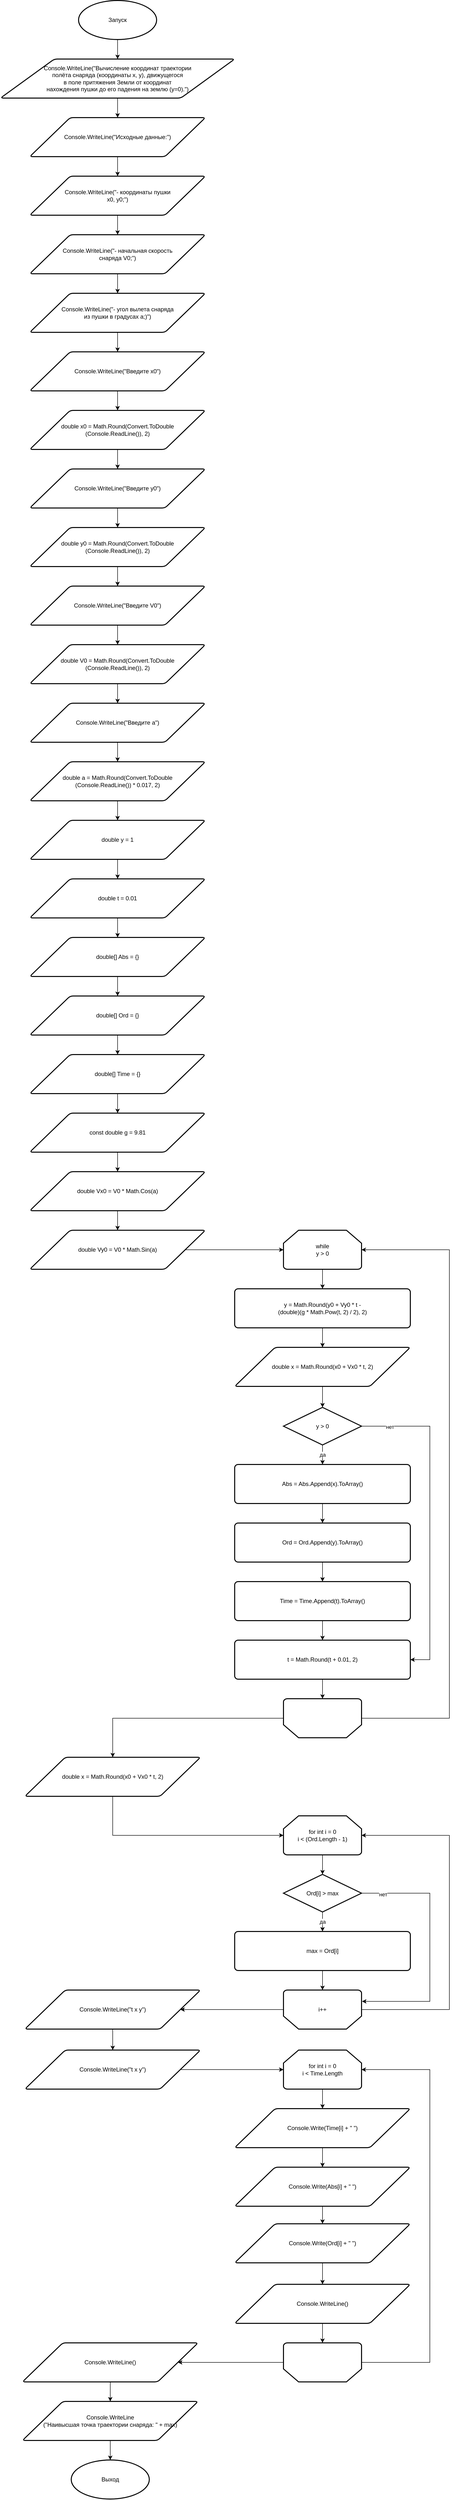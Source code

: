 <mxfile version="21.0.8" type="device"><diagram name="Страница 1" id="WX6AozkOTZXbzDqOdVtk"><mxGraphModel dx="1377" dy="796" grid="1" gridSize="10" guides="1" tooltips="1" connect="1" arrows="1" fold="1" page="1" pageScale="1" pageWidth="827" pageHeight="1169" math="0" shadow="0"><root><mxCell id="0"/><mxCell id="1" parent="0"/><mxCell id="hoG1sYZ0rTp6HoAVNdQ3-36" style="edgeStyle=orthogonalEdgeStyle;rounded=0;orthogonalLoop=1;jettySize=auto;html=1;exitX=0.5;exitY=1;exitDx=0;exitDy=0;" parent="1" source="hoG1sYZ0rTp6HoAVNdQ3-2" target="hoG1sYZ0rTp6HoAVNdQ3-4" edge="1"><mxGeometry relative="1" as="geometry"/></mxCell><mxCell id="hoG1sYZ0rTp6HoAVNdQ3-2" value="&lt;div&gt;Console.WriteLine(&quot;Вычисление координат&amp;nbsp;&lt;span style=&quot;background-color: initial;&quot;&gt;траектории&lt;/span&gt;&lt;/div&gt;&lt;div&gt;&lt;span style=&quot;background-color: initial;&quot;&gt;полёта&amp;nbsp;&lt;/span&gt;&lt;span style=&quot;background-color: initial;&quot;&gt;снаряда (координаты x, y),&amp;nbsp;&lt;/span&gt;&lt;span style=&quot;background-color: initial;&quot;&gt;движущегося&lt;/span&gt;&lt;/div&gt;&lt;div&gt;&lt;span style=&quot;background-color: initial;&quot;&gt;в поле притяжения Земли&amp;nbsp;&lt;/span&gt;&lt;span style=&quot;background-color: initial;&quot;&gt;от координат&lt;/span&gt;&lt;/div&gt;&lt;div&gt;&lt;span style=&quot;background-color: initial;&quot;&gt;нахождения пушки до его падения на землю (y=0).&quot;)&lt;/span&gt;&lt;/div&gt;" style="shape=parallelogram;html=1;strokeWidth=2;perimeter=parallelogramPerimeter;whiteSpace=wrap;rounded=1;arcSize=12;size=0.23;" parent="1" vertex="1"><mxGeometry x="40" y="160" width="480" height="80" as="geometry"/></mxCell><mxCell id="hoG1sYZ0rTp6HoAVNdQ3-35" style="edgeStyle=orthogonalEdgeStyle;rounded=0;orthogonalLoop=1;jettySize=auto;html=1;exitX=0.5;exitY=1;exitDx=0;exitDy=0;exitPerimeter=0;entryX=0.5;entryY=0;entryDx=0;entryDy=0;" parent="1" source="hoG1sYZ0rTp6HoAVNdQ3-3" target="hoG1sYZ0rTp6HoAVNdQ3-2" edge="1"><mxGeometry relative="1" as="geometry"/></mxCell><mxCell id="hoG1sYZ0rTp6HoAVNdQ3-3" value="Запуск" style="strokeWidth=2;html=1;shape=mxgraph.flowchart.start_1;whiteSpace=wrap;" parent="1" vertex="1"><mxGeometry x="200" y="40" width="160" height="80" as="geometry"/></mxCell><mxCell id="hoG1sYZ0rTp6HoAVNdQ3-37" style="edgeStyle=orthogonalEdgeStyle;rounded=0;orthogonalLoop=1;jettySize=auto;html=1;exitX=0.5;exitY=1;exitDx=0;exitDy=0;" parent="1" source="hoG1sYZ0rTp6HoAVNdQ3-4" target="hoG1sYZ0rTp6HoAVNdQ3-17" edge="1"><mxGeometry relative="1" as="geometry"/></mxCell><mxCell id="hoG1sYZ0rTp6HoAVNdQ3-4" value="Console.WriteLine(&quot;Исходные данные:&quot;)" style="shape=parallelogram;html=1;strokeWidth=2;perimeter=parallelogramPerimeter;whiteSpace=wrap;rounded=1;arcSize=12;size=0.23;" parent="1" vertex="1"><mxGeometry x="100" y="280" width="360" height="80" as="geometry"/></mxCell><mxCell id="hoG1sYZ0rTp6HoAVNdQ3-41" style="edgeStyle=orthogonalEdgeStyle;rounded=0;orthogonalLoop=1;jettySize=auto;html=1;exitX=0.5;exitY=1;exitDx=0;exitDy=0;" parent="1" source="hoG1sYZ0rTp6HoAVNdQ3-16" target="hoG1sYZ0rTp6HoAVNdQ3-18" edge="1"><mxGeometry relative="1" as="geometry"/></mxCell><mxCell id="hoG1sYZ0rTp6HoAVNdQ3-16" value="Console.WriteLine(&quot;Введите x0&quot;)" style="shape=parallelogram;html=1;strokeWidth=2;perimeter=parallelogramPerimeter;whiteSpace=wrap;rounded=1;arcSize=12;size=0.23;" parent="1" vertex="1"><mxGeometry x="100" y="760" width="360" height="80" as="geometry"/></mxCell><mxCell id="hoG1sYZ0rTp6HoAVNdQ3-38" style="edgeStyle=orthogonalEdgeStyle;rounded=0;orthogonalLoop=1;jettySize=auto;html=1;exitX=0.5;exitY=1;exitDx=0;exitDy=0;entryX=0.5;entryY=0;entryDx=0;entryDy=0;" parent="1" source="hoG1sYZ0rTp6HoAVNdQ3-17" target="hoG1sYZ0rTp6HoAVNdQ3-19" edge="1"><mxGeometry relative="1" as="geometry"/></mxCell><mxCell id="hoG1sYZ0rTp6HoAVNdQ3-17" value="Console.WriteLine(&quot;- координаты пушки&lt;br&gt;x0, y0;&quot;)" style="shape=parallelogram;html=1;strokeWidth=2;perimeter=parallelogramPerimeter;whiteSpace=wrap;rounded=1;arcSize=12;size=0.23;" parent="1" vertex="1"><mxGeometry x="100" y="400" width="360" height="80" as="geometry"/></mxCell><mxCell id="hoG1sYZ0rTp6HoAVNdQ3-42" style="edgeStyle=orthogonalEdgeStyle;rounded=0;orthogonalLoop=1;jettySize=auto;html=1;exitX=0.5;exitY=1;exitDx=0;exitDy=0;" parent="1" source="hoG1sYZ0rTp6HoAVNdQ3-18" target="hoG1sYZ0rTp6HoAVNdQ3-20" edge="1"><mxGeometry relative="1" as="geometry"/></mxCell><mxCell id="hoG1sYZ0rTp6HoAVNdQ3-18" value="double x0 = Math.Round(Convert.ToDouble&lt;br&gt;(Console.ReadLine()), 2)" style="shape=parallelogram;html=1;strokeWidth=2;perimeter=parallelogramPerimeter;whiteSpace=wrap;rounded=1;arcSize=12;size=0.23;" parent="1" vertex="1"><mxGeometry x="100" y="880" width="360" height="80" as="geometry"/></mxCell><mxCell id="hoG1sYZ0rTp6HoAVNdQ3-39" style="edgeStyle=orthogonalEdgeStyle;rounded=0;orthogonalLoop=1;jettySize=auto;html=1;exitX=0.5;exitY=1;exitDx=0;exitDy=0;entryX=0.5;entryY=0;entryDx=0;entryDy=0;" parent="1" source="hoG1sYZ0rTp6HoAVNdQ3-19" target="hoG1sYZ0rTp6HoAVNdQ3-25" edge="1"><mxGeometry relative="1" as="geometry"/></mxCell><mxCell id="hoG1sYZ0rTp6HoAVNdQ3-19" value="Console.WriteLine(&quot;- начальная скорость&lt;br&gt;снаряда V0;&quot;)" style="shape=parallelogram;html=1;strokeWidth=2;perimeter=parallelogramPerimeter;whiteSpace=wrap;rounded=1;arcSize=12;size=0.23;" parent="1" vertex="1"><mxGeometry x="100" y="520" width="360" height="80" as="geometry"/></mxCell><mxCell id="hoG1sYZ0rTp6HoAVNdQ3-43" style="edgeStyle=orthogonalEdgeStyle;rounded=0;orthogonalLoop=1;jettySize=auto;html=1;exitX=0.5;exitY=1;exitDx=0;exitDy=0;" parent="1" source="hoG1sYZ0rTp6HoAVNdQ3-20" target="hoG1sYZ0rTp6HoAVNdQ3-21" edge="1"><mxGeometry relative="1" as="geometry"/></mxCell><mxCell id="hoG1sYZ0rTp6HoAVNdQ3-20" value="Console.WriteLine(&quot;Введите y0&quot;)" style="shape=parallelogram;html=1;strokeWidth=2;perimeter=parallelogramPerimeter;whiteSpace=wrap;rounded=1;arcSize=12;size=0.23;" parent="1" vertex="1"><mxGeometry x="100" y="1000" width="360" height="80" as="geometry"/></mxCell><mxCell id="hoG1sYZ0rTp6HoAVNdQ3-44" style="edgeStyle=orthogonalEdgeStyle;rounded=0;orthogonalLoop=1;jettySize=auto;html=1;" parent="1" source="hoG1sYZ0rTp6HoAVNdQ3-21" target="hoG1sYZ0rTp6HoAVNdQ3-23" edge="1"><mxGeometry relative="1" as="geometry"/></mxCell><mxCell id="hoG1sYZ0rTp6HoAVNdQ3-21" value="double y0 = Math.Round(Convert.ToDouble&lt;br&gt;(Console.ReadLine()), 2)" style="shape=parallelogram;html=1;strokeWidth=2;perimeter=parallelogramPerimeter;whiteSpace=wrap;rounded=1;arcSize=12;size=0.23;" parent="1" vertex="1"><mxGeometry x="100" y="1120" width="360" height="80" as="geometry"/></mxCell><mxCell id="hoG1sYZ0rTp6HoAVNdQ3-46" style="edgeStyle=orthogonalEdgeStyle;rounded=0;orthogonalLoop=1;jettySize=auto;html=1;" parent="1" source="hoG1sYZ0rTp6HoAVNdQ3-22" target="hoG1sYZ0rTp6HoAVNdQ3-24" edge="1"><mxGeometry relative="1" as="geometry"/></mxCell><mxCell id="hoG1sYZ0rTp6HoAVNdQ3-22" value="double V0 = Math.Round(Convert.ToDouble&lt;br&gt;(Console.ReadLine()), 2)" style="shape=parallelogram;html=1;strokeWidth=2;perimeter=parallelogramPerimeter;whiteSpace=wrap;rounded=1;arcSize=12;size=0.23;" parent="1" vertex="1"><mxGeometry x="100" y="1360" width="360" height="80" as="geometry"/></mxCell><mxCell id="hoG1sYZ0rTp6HoAVNdQ3-45" style="edgeStyle=orthogonalEdgeStyle;rounded=0;orthogonalLoop=1;jettySize=auto;html=1;exitX=0.5;exitY=1;exitDx=0;exitDy=0;" parent="1" source="hoG1sYZ0rTp6HoAVNdQ3-23" target="hoG1sYZ0rTp6HoAVNdQ3-22" edge="1"><mxGeometry relative="1" as="geometry"/></mxCell><mxCell id="hoG1sYZ0rTp6HoAVNdQ3-23" value="Console.WriteLine(&quot;Введите V0&quot;)" style="shape=parallelogram;html=1;strokeWidth=2;perimeter=parallelogramPerimeter;whiteSpace=wrap;rounded=1;arcSize=12;size=0.23;" parent="1" vertex="1"><mxGeometry x="100" y="1240" width="360" height="80" as="geometry"/></mxCell><mxCell id="hoG1sYZ0rTp6HoAVNdQ3-47" style="edgeStyle=orthogonalEdgeStyle;rounded=0;orthogonalLoop=1;jettySize=auto;html=1;" parent="1" source="hoG1sYZ0rTp6HoAVNdQ3-24" target="hoG1sYZ0rTp6HoAVNdQ3-26" edge="1"><mxGeometry relative="1" as="geometry"/></mxCell><mxCell id="hoG1sYZ0rTp6HoAVNdQ3-24" value="Console.WriteLine(&quot;Введите a&quot;)" style="shape=parallelogram;html=1;strokeWidth=2;perimeter=parallelogramPerimeter;whiteSpace=wrap;rounded=1;arcSize=12;size=0.23;" parent="1" vertex="1"><mxGeometry x="100" y="1480" width="360" height="80" as="geometry"/></mxCell><mxCell id="hoG1sYZ0rTp6HoAVNdQ3-40" style="edgeStyle=orthogonalEdgeStyle;rounded=0;orthogonalLoop=1;jettySize=auto;html=1;exitX=0.5;exitY=1;exitDx=0;exitDy=0;entryX=0.5;entryY=0;entryDx=0;entryDy=0;" parent="1" source="hoG1sYZ0rTp6HoAVNdQ3-25" target="hoG1sYZ0rTp6HoAVNdQ3-16" edge="1"><mxGeometry relative="1" as="geometry"/></mxCell><mxCell id="hoG1sYZ0rTp6HoAVNdQ3-25" value="&lt;div&gt;Console.WriteLine(&quot;- угол вылета снаряда&lt;/div&gt;&lt;div&gt;из пушки в градусах a;)&quot;)&lt;/div&gt;" style="shape=parallelogram;html=1;strokeWidth=2;perimeter=parallelogramPerimeter;whiteSpace=wrap;rounded=1;arcSize=12;size=0.23;" parent="1" vertex="1"><mxGeometry x="100" y="640" width="360" height="80" as="geometry"/></mxCell><mxCell id="hoG1sYZ0rTp6HoAVNdQ3-48" style="edgeStyle=orthogonalEdgeStyle;rounded=0;orthogonalLoop=1;jettySize=auto;html=1;exitX=0.5;exitY=1;exitDx=0;exitDy=0;entryX=0.5;entryY=0;entryDx=0;entryDy=0;" parent="1" source="hoG1sYZ0rTp6HoAVNdQ3-26" target="hoG1sYZ0rTp6HoAVNdQ3-28" edge="1"><mxGeometry relative="1" as="geometry"/></mxCell><mxCell id="hoG1sYZ0rTp6HoAVNdQ3-26" value="double a = Math.Round(Convert.ToDouble&lt;br&gt;(Console.ReadLine()) * 0.017, 2)" style="shape=parallelogram;html=1;strokeWidth=2;perimeter=parallelogramPerimeter;whiteSpace=wrap;rounded=1;arcSize=12;size=0.23;" parent="1" vertex="1"><mxGeometry x="100" y="1600" width="360" height="80" as="geometry"/></mxCell><mxCell id="hoG1sYZ0rTp6HoAVNdQ3-52" style="edgeStyle=orthogonalEdgeStyle;rounded=0;orthogonalLoop=1;jettySize=auto;html=1;exitX=0.5;exitY=1;exitDx=0;exitDy=0;" parent="1" source="hoG1sYZ0rTp6HoAVNdQ3-27" target="hoG1sYZ0rTp6HoAVNdQ3-32" edge="1"><mxGeometry relative="1" as="geometry"/></mxCell><mxCell id="hoG1sYZ0rTp6HoAVNdQ3-27" value="double[] Ord = {}" style="shape=parallelogram;html=1;strokeWidth=2;perimeter=parallelogramPerimeter;whiteSpace=wrap;rounded=1;arcSize=12;size=0.23;" parent="1" vertex="1"><mxGeometry x="100" y="2080" width="360" height="80" as="geometry"/></mxCell><mxCell id="hoG1sYZ0rTp6HoAVNdQ3-49" style="edgeStyle=orthogonalEdgeStyle;rounded=0;orthogonalLoop=1;jettySize=auto;html=1;exitX=0.5;exitY=1;exitDx=0;exitDy=0;" parent="1" source="hoG1sYZ0rTp6HoAVNdQ3-28" target="hoG1sYZ0rTp6HoAVNdQ3-31" edge="1"><mxGeometry relative="1" as="geometry"/></mxCell><mxCell id="hoG1sYZ0rTp6HoAVNdQ3-28" value="double y = 1" style="shape=parallelogram;html=1;strokeWidth=2;perimeter=parallelogramPerimeter;whiteSpace=wrap;rounded=1;arcSize=12;size=0.23;" parent="1" vertex="1"><mxGeometry x="100" y="1720" width="360" height="80" as="geometry"/></mxCell><mxCell id="hoG1sYZ0rTp6HoAVNdQ3-54" style="edgeStyle=orthogonalEdgeStyle;rounded=0;orthogonalLoop=1;jettySize=auto;html=1;exitX=0.5;exitY=1;exitDx=0;exitDy=0;entryX=0.5;entryY=0;entryDx=0;entryDy=0;" parent="1" source="hoG1sYZ0rTp6HoAVNdQ3-29" target="hoG1sYZ0rTp6HoAVNdQ3-33" edge="1"><mxGeometry relative="1" as="geometry"/></mxCell><mxCell id="hoG1sYZ0rTp6HoAVNdQ3-29" value="const double g = 9.81" style="shape=parallelogram;html=1;strokeWidth=2;perimeter=parallelogramPerimeter;whiteSpace=wrap;rounded=1;arcSize=12;size=0.23;" parent="1" vertex="1"><mxGeometry x="100" y="2320" width="360" height="80" as="geometry"/></mxCell><mxCell id="hoG1sYZ0rTp6HoAVNdQ3-51" style="edgeStyle=orthogonalEdgeStyle;rounded=0;orthogonalLoop=1;jettySize=auto;html=1;exitX=0.5;exitY=1;exitDx=0;exitDy=0;entryX=0.5;entryY=0;entryDx=0;entryDy=0;" parent="1" source="hoG1sYZ0rTp6HoAVNdQ3-30" target="hoG1sYZ0rTp6HoAVNdQ3-27" edge="1"><mxGeometry relative="1" as="geometry"/></mxCell><mxCell id="hoG1sYZ0rTp6HoAVNdQ3-30" value="double[] Abs = {}" style="shape=parallelogram;html=1;strokeWidth=2;perimeter=parallelogramPerimeter;whiteSpace=wrap;rounded=1;arcSize=12;size=0.23;" parent="1" vertex="1"><mxGeometry x="100" y="1960" width="360" height="80" as="geometry"/></mxCell><mxCell id="hoG1sYZ0rTp6HoAVNdQ3-50" style="edgeStyle=orthogonalEdgeStyle;rounded=0;orthogonalLoop=1;jettySize=auto;html=1;exitX=0.5;exitY=1;exitDx=0;exitDy=0;" parent="1" source="hoG1sYZ0rTp6HoAVNdQ3-31" target="hoG1sYZ0rTp6HoAVNdQ3-30" edge="1"><mxGeometry relative="1" as="geometry"/></mxCell><mxCell id="hoG1sYZ0rTp6HoAVNdQ3-31" value="double t = 0.01" style="shape=parallelogram;html=1;strokeWidth=2;perimeter=parallelogramPerimeter;whiteSpace=wrap;rounded=1;arcSize=12;size=0.23;" parent="1" vertex="1"><mxGeometry x="100" y="1840" width="360" height="80" as="geometry"/></mxCell><mxCell id="hoG1sYZ0rTp6HoAVNdQ3-53" style="edgeStyle=orthogonalEdgeStyle;rounded=0;orthogonalLoop=1;jettySize=auto;html=1;exitX=0.5;exitY=1;exitDx=0;exitDy=0;entryX=0.5;entryY=0;entryDx=0;entryDy=0;" parent="1" source="hoG1sYZ0rTp6HoAVNdQ3-32" target="hoG1sYZ0rTp6HoAVNdQ3-29" edge="1"><mxGeometry relative="1" as="geometry"/></mxCell><mxCell id="hoG1sYZ0rTp6HoAVNdQ3-32" value="double[] Time = {}" style="shape=parallelogram;html=1;strokeWidth=2;perimeter=parallelogramPerimeter;whiteSpace=wrap;rounded=1;arcSize=12;size=0.23;" parent="1" vertex="1"><mxGeometry x="100" y="2200" width="360" height="80" as="geometry"/></mxCell><mxCell id="hoG1sYZ0rTp6HoAVNdQ3-55" style="edgeStyle=orthogonalEdgeStyle;rounded=0;orthogonalLoop=1;jettySize=auto;html=1;exitX=0.5;exitY=1;exitDx=0;exitDy=0;entryX=0.5;entryY=0;entryDx=0;entryDy=0;" parent="1" source="hoG1sYZ0rTp6HoAVNdQ3-33" target="hoG1sYZ0rTp6HoAVNdQ3-34" edge="1"><mxGeometry relative="1" as="geometry"/></mxCell><mxCell id="hoG1sYZ0rTp6HoAVNdQ3-33" value="double Vx0 = V0 * Math.Cos(a)" style="shape=parallelogram;html=1;strokeWidth=2;perimeter=parallelogramPerimeter;whiteSpace=wrap;rounded=1;arcSize=12;size=0.23;" parent="1" vertex="1"><mxGeometry x="100" y="2440" width="360" height="80" as="geometry"/></mxCell><mxCell id="-TtYKdfZuusrB1TsZ8Y6-18" style="edgeStyle=orthogonalEdgeStyle;rounded=0;orthogonalLoop=1;jettySize=auto;html=1;exitX=1;exitY=0.5;exitDx=0;exitDy=0;" parent="1" source="hoG1sYZ0rTp6HoAVNdQ3-34" target="hoG1sYZ0rTp6HoAVNdQ3-56" edge="1"><mxGeometry relative="1" as="geometry"/></mxCell><mxCell id="hoG1sYZ0rTp6HoAVNdQ3-34" value="double Vy0 = V0 * Math.Sin(a)" style="shape=parallelogram;html=1;strokeWidth=2;perimeter=parallelogramPerimeter;whiteSpace=wrap;rounded=1;arcSize=12;size=0.23;" parent="1" vertex="1"><mxGeometry x="100" y="2560" width="360" height="80" as="geometry"/></mxCell><mxCell id="-TtYKdfZuusrB1TsZ8Y6-7" style="edgeStyle=orthogonalEdgeStyle;rounded=0;orthogonalLoop=1;jettySize=auto;html=1;exitX=0.5;exitY=1;exitDx=0;exitDy=0;exitPerimeter=0;" parent="1" source="hoG1sYZ0rTp6HoAVNdQ3-56" target="hoG1sYZ0rTp6HoAVNdQ3-57" edge="1"><mxGeometry relative="1" as="geometry"/></mxCell><mxCell id="hoG1sYZ0rTp6HoAVNdQ3-56" value="while &lt;br&gt;y &amp;gt; 0" style="strokeWidth=2;html=1;shape=mxgraph.flowchart.loop_limit;whiteSpace=wrap;" parent="1" vertex="1"><mxGeometry x="620" y="2560" width="160" height="80" as="geometry"/></mxCell><mxCell id="-TtYKdfZuusrB1TsZ8Y6-8" style="edgeStyle=orthogonalEdgeStyle;rounded=0;orthogonalLoop=1;jettySize=auto;html=1;exitX=0.5;exitY=1;exitDx=0;exitDy=0;" parent="1" source="hoG1sYZ0rTp6HoAVNdQ3-57" target="-TtYKdfZuusrB1TsZ8Y6-1" edge="1"><mxGeometry relative="1" as="geometry"/></mxCell><mxCell id="hoG1sYZ0rTp6HoAVNdQ3-57" value="&lt;div&gt;y = Math.Round(y0 + Vy0 * t -&lt;/div&gt;&lt;div&gt;(double)(g * Math.Pow(t, 2) / 2), 2)&lt;/div&gt;" style="rounded=1;whiteSpace=wrap;html=1;absoluteArcSize=1;arcSize=14;strokeWidth=2;" parent="1" vertex="1"><mxGeometry x="520" y="2680" width="360" height="80" as="geometry"/></mxCell><mxCell id="-TtYKdfZuusrB1TsZ8Y6-9" style="edgeStyle=orthogonalEdgeStyle;rounded=0;orthogonalLoop=1;jettySize=auto;html=1;exitX=0.5;exitY=1;exitDx=0;exitDy=0;" parent="1" source="-TtYKdfZuusrB1TsZ8Y6-1" target="-TtYKdfZuusrB1TsZ8Y6-2" edge="1"><mxGeometry relative="1" as="geometry"/></mxCell><mxCell id="-TtYKdfZuusrB1TsZ8Y6-1" value="double x = Math.Round(x0 + Vx0 * t, 2)" style="shape=parallelogram;html=1;strokeWidth=2;perimeter=parallelogramPerimeter;whiteSpace=wrap;rounded=1;arcSize=12;size=0.23;" parent="1" vertex="1"><mxGeometry x="520" y="2800" width="360" height="80" as="geometry"/></mxCell><mxCell id="-TtYKdfZuusrB1TsZ8Y6-10" value="да" style="edgeStyle=orthogonalEdgeStyle;rounded=0;orthogonalLoop=1;jettySize=auto;html=1;exitX=0.5;exitY=1;exitDx=0;exitDy=0;exitPerimeter=0;" parent="1" source="-TtYKdfZuusrB1TsZ8Y6-2" target="-TtYKdfZuusrB1TsZ8Y6-6" edge="1"><mxGeometry relative="1" as="geometry"/></mxCell><mxCell id="-TtYKdfZuusrB1TsZ8Y6-16" style="edgeStyle=orthogonalEdgeStyle;rounded=0;orthogonalLoop=1;jettySize=auto;html=1;exitX=1;exitY=0.5;exitDx=0;exitDy=0;exitPerimeter=0;entryX=1;entryY=0.5;entryDx=0;entryDy=0;" parent="1" source="-TtYKdfZuusrB1TsZ8Y6-2" target="-TtYKdfZuusrB1TsZ8Y6-3" edge="1"><mxGeometry relative="1" as="geometry"><Array as="points"><mxPoint x="920" y="2962"/><mxPoint x="920" y="3440"/></Array></mxGeometry></mxCell><mxCell id="-TtYKdfZuusrB1TsZ8Y6-17" value="нет" style="edgeLabel;html=1;align=center;verticalAlign=middle;resizable=0;points=[];" parent="-TtYKdfZuusrB1TsZ8Y6-16" vertex="1" connectable="0"><mxGeometry x="-0.824" relative="1" as="geometry"><mxPoint y="1" as="offset"/></mxGeometry></mxCell><mxCell id="-TtYKdfZuusrB1TsZ8Y6-2" value="y &amp;gt; 0" style="strokeWidth=2;html=1;shape=mxgraph.flowchart.decision;whiteSpace=wrap;" parent="1" vertex="1"><mxGeometry x="620" y="2923" width="160" height="77" as="geometry"/></mxCell><mxCell id="-TtYKdfZuusrB1TsZ8Y6-15" style="edgeStyle=orthogonalEdgeStyle;rounded=0;orthogonalLoop=1;jettySize=auto;html=1;exitX=0.5;exitY=1;exitDx=0;exitDy=0;entryX=0.5;entryY=1;entryDx=0;entryDy=0;entryPerimeter=0;" parent="1" source="-TtYKdfZuusrB1TsZ8Y6-3" target="-TtYKdfZuusrB1TsZ8Y6-14" edge="1"><mxGeometry relative="1" as="geometry"/></mxCell><mxCell id="-TtYKdfZuusrB1TsZ8Y6-3" value="t = Math.Round(t + 0.01, 2)" style="rounded=1;whiteSpace=wrap;html=1;absoluteArcSize=1;arcSize=14;strokeWidth=2;" parent="1" vertex="1"><mxGeometry x="520" y="3400" width="360" height="80" as="geometry"/></mxCell><mxCell id="-TtYKdfZuusrB1TsZ8Y6-13" style="edgeStyle=orthogonalEdgeStyle;rounded=0;orthogonalLoop=1;jettySize=auto;html=1;exitX=0.5;exitY=1;exitDx=0;exitDy=0;entryX=0.5;entryY=0;entryDx=0;entryDy=0;" parent="1" source="-TtYKdfZuusrB1TsZ8Y6-4" target="-TtYKdfZuusrB1TsZ8Y6-3" edge="1"><mxGeometry relative="1" as="geometry"/></mxCell><mxCell id="-TtYKdfZuusrB1TsZ8Y6-4" value="Time = Time.Append(t).ToArray()" style="rounded=1;whiteSpace=wrap;html=1;absoluteArcSize=1;arcSize=14;strokeWidth=2;" parent="1" vertex="1"><mxGeometry x="520" y="3280" width="360" height="80" as="geometry"/></mxCell><mxCell id="-TtYKdfZuusrB1TsZ8Y6-12" style="edgeStyle=orthogonalEdgeStyle;rounded=0;orthogonalLoop=1;jettySize=auto;html=1;exitX=0.5;exitY=1;exitDx=0;exitDy=0;" parent="1" source="-TtYKdfZuusrB1TsZ8Y6-5" target="-TtYKdfZuusrB1TsZ8Y6-4" edge="1"><mxGeometry relative="1" as="geometry"/></mxCell><mxCell id="-TtYKdfZuusrB1TsZ8Y6-5" value="Ord = Ord.Append(y).ToArray()" style="rounded=1;whiteSpace=wrap;html=1;absoluteArcSize=1;arcSize=14;strokeWidth=2;" parent="1" vertex="1"><mxGeometry x="520" y="3160" width="360" height="80" as="geometry"/></mxCell><mxCell id="-TtYKdfZuusrB1TsZ8Y6-11" value="" style="edgeStyle=orthogonalEdgeStyle;rounded=0;orthogonalLoop=1;jettySize=auto;html=1;" parent="1" source="-TtYKdfZuusrB1TsZ8Y6-6" target="-TtYKdfZuusrB1TsZ8Y6-5" edge="1"><mxGeometry relative="1" as="geometry"/></mxCell><mxCell id="-TtYKdfZuusrB1TsZ8Y6-6" value="Abs = Abs.Append(x).ToArray()" style="rounded=1;whiteSpace=wrap;html=1;absoluteArcSize=1;arcSize=14;strokeWidth=2;" parent="1" vertex="1"><mxGeometry x="520" y="3040" width="360" height="80" as="geometry"/></mxCell><mxCell id="-TtYKdfZuusrB1TsZ8Y6-21" style="edgeStyle=orthogonalEdgeStyle;rounded=0;orthogonalLoop=1;jettySize=auto;html=1;exitX=1;exitY=0.5;exitDx=0;exitDy=0;exitPerimeter=0;" parent="1" source="-TtYKdfZuusrB1TsZ8Y6-14" target="-TtYKdfZuusrB1TsZ8Y6-19" edge="1"><mxGeometry relative="1" as="geometry"/></mxCell><mxCell id="-TtYKdfZuusrB1TsZ8Y6-65" style="edgeStyle=orthogonalEdgeStyle;rounded=0;orthogonalLoop=1;jettySize=auto;html=1;exitX=0;exitY=0.5;exitDx=0;exitDy=0;exitPerimeter=0;entryX=1;entryY=0.5;entryDx=0;entryDy=0;entryPerimeter=0;" parent="1" source="-TtYKdfZuusrB1TsZ8Y6-14" target="hoG1sYZ0rTp6HoAVNdQ3-56" edge="1"><mxGeometry relative="1" as="geometry"><Array as="points"><mxPoint x="960" y="3560"/><mxPoint x="960" y="2600"/></Array></mxGeometry></mxCell><mxCell id="-TtYKdfZuusrB1TsZ8Y6-14" value="" style="strokeWidth=2;html=1;shape=mxgraph.flowchart.loop_limit;whiteSpace=wrap;direction=west;" parent="1" vertex="1"><mxGeometry x="620" y="3520" width="160" height="80" as="geometry"/></mxCell><mxCell id="-TtYKdfZuusrB1TsZ8Y6-60" style="edgeStyle=orthogonalEdgeStyle;rounded=0;orthogonalLoop=1;jettySize=auto;html=1;entryX=0;entryY=0.5;entryDx=0;entryDy=0;entryPerimeter=0;" parent="1" source="-TtYKdfZuusrB1TsZ8Y6-19" target="-TtYKdfZuusrB1TsZ8Y6-42" edge="1"><mxGeometry relative="1" as="geometry"><Array as="points"><mxPoint x="270" y="3800"/></Array></mxGeometry></mxCell><mxCell id="-TtYKdfZuusrB1TsZ8Y6-19" value="double x = Math.Round(x0 + Vx0 * t, 2)" style="shape=parallelogram;html=1;strokeWidth=2;perimeter=parallelogramPerimeter;whiteSpace=wrap;rounded=1;arcSize=12;size=0.23;" parent="1" vertex="1"><mxGeometry x="90" y="3640" width="360" height="80" as="geometry"/></mxCell><mxCell id="-TtYKdfZuusrB1TsZ8Y6-64" style="edgeStyle=orthogonalEdgeStyle;rounded=0;orthogonalLoop=1;jettySize=auto;html=1;exitX=0.5;exitY=1;exitDx=0;exitDy=0;exitPerimeter=0;" parent="1" source="-TtYKdfZuusrB1TsZ8Y6-42" target="-TtYKdfZuusrB1TsZ8Y6-50" edge="1"><mxGeometry relative="1" as="geometry"/></mxCell><mxCell id="-TtYKdfZuusrB1TsZ8Y6-42" value="&lt;div&gt;for int i = 0&lt;/div&gt;&lt;div&gt;i &amp;lt; (Ord.Length - 1)&lt;/div&gt;" style="strokeWidth=2;html=1;shape=mxgraph.flowchart.loop_limit;whiteSpace=wrap;" parent="1" vertex="1"><mxGeometry x="620" y="3760" width="160" height="80" as="geometry"/></mxCell><mxCell id="-TtYKdfZuusrB1TsZ8Y6-47" value="да" style="edgeStyle=orthogonalEdgeStyle;rounded=0;orthogonalLoop=1;jettySize=auto;html=1;exitX=0.5;exitY=1;exitDx=0;exitDy=0;exitPerimeter=0;" parent="1" source="-TtYKdfZuusrB1TsZ8Y6-50" target="-TtYKdfZuusrB1TsZ8Y6-58" edge="1"><mxGeometry relative="1" as="geometry"/></mxCell><mxCell id="-TtYKdfZuusrB1TsZ8Y6-62" style="edgeStyle=orthogonalEdgeStyle;rounded=0;orthogonalLoop=1;jettySize=auto;html=1;exitX=1;exitY=0.5;exitDx=0;exitDy=0;exitPerimeter=0;entryX=-0.006;entryY=0.71;entryDx=0;entryDy=0;entryPerimeter=0;" parent="1" source="-TtYKdfZuusrB1TsZ8Y6-50" target="-TtYKdfZuusrB1TsZ8Y6-59" edge="1"><mxGeometry relative="1" as="geometry"><mxPoint x="782" y="4140" as="targetPoint"/><Array as="points"><mxPoint x="920" y="3918"/><mxPoint x="920" y="4140"/></Array></mxGeometry></mxCell><mxCell id="-TtYKdfZuusrB1TsZ8Y6-63" value="нет" style="edgeLabel;html=1;align=center;verticalAlign=middle;resizable=0;points=[];" parent="-TtYKdfZuusrB1TsZ8Y6-62" vertex="1" connectable="0"><mxGeometry x="-0.827" y="-2" relative="1" as="geometry"><mxPoint as="offset"/></mxGeometry></mxCell><mxCell id="-TtYKdfZuusrB1TsZ8Y6-50" value="Ord[i] &amp;gt; max" style="strokeWidth=2;html=1;shape=mxgraph.flowchart.decision;whiteSpace=wrap;" parent="1" vertex="1"><mxGeometry x="620" y="3880" width="160" height="77" as="geometry"/></mxCell><mxCell id="-TtYKdfZuusrB1TsZ8Y6-61" style="edgeStyle=orthogonalEdgeStyle;rounded=0;orthogonalLoop=1;jettySize=auto;html=1;" parent="1" source="-TtYKdfZuusrB1TsZ8Y6-58" target="-TtYKdfZuusrB1TsZ8Y6-59" edge="1"><mxGeometry relative="1" as="geometry"/></mxCell><mxCell id="-TtYKdfZuusrB1TsZ8Y6-58" value="max = Ord[i]" style="rounded=1;whiteSpace=wrap;html=1;absoluteArcSize=1;arcSize=14;strokeWidth=2;" parent="1" vertex="1"><mxGeometry x="520" y="3997" width="360" height="80" as="geometry"/></mxCell><mxCell id="-TtYKdfZuusrB1TsZ8Y6-66" style="edgeStyle=orthogonalEdgeStyle;rounded=0;orthogonalLoop=1;jettySize=auto;html=1;exitX=0;exitY=0.5;exitDx=0;exitDy=0;exitPerimeter=0;entryX=1;entryY=0.5;entryDx=0;entryDy=0;entryPerimeter=0;" parent="1" source="-TtYKdfZuusrB1TsZ8Y6-59" target="-TtYKdfZuusrB1TsZ8Y6-42" edge="1"><mxGeometry relative="1" as="geometry"><Array as="points"><mxPoint x="960" y="4157"/><mxPoint x="960" y="3800"/></Array></mxGeometry></mxCell><mxCell id="-TtYKdfZuusrB1TsZ8Y6-69" style="edgeStyle=orthogonalEdgeStyle;rounded=0;orthogonalLoop=1;jettySize=auto;html=1;exitX=1;exitY=0.5;exitDx=0;exitDy=0;exitPerimeter=0;" parent="1" source="-TtYKdfZuusrB1TsZ8Y6-59" target="-TtYKdfZuusrB1TsZ8Y6-68" edge="1"><mxGeometry relative="1" as="geometry"/></mxCell><mxCell id="-TtYKdfZuusrB1TsZ8Y6-59" value="i++" style="strokeWidth=2;html=1;shape=mxgraph.flowchart.loop_limit;whiteSpace=wrap;direction=west;" parent="1" vertex="1"><mxGeometry x="620" y="4117" width="160" height="80" as="geometry"/></mxCell><mxCell id="-TtYKdfZuusrB1TsZ8Y6-72" style="edgeStyle=orthogonalEdgeStyle;rounded=0;orthogonalLoop=1;jettySize=auto;html=1;exitX=1;exitY=0.5;exitDx=0;exitDy=0;" parent="1" source="-TtYKdfZuusrB1TsZ8Y6-67" target="-TtYKdfZuusrB1TsZ8Y6-70" edge="1"><mxGeometry relative="1" as="geometry"/></mxCell><mxCell id="-TtYKdfZuusrB1TsZ8Y6-67" value="Console.WriteLine(&quot;t x y&quot;)" style="shape=parallelogram;html=1;strokeWidth=2;perimeter=parallelogramPerimeter;whiteSpace=wrap;rounded=1;arcSize=12;size=0.23;" parent="1" vertex="1"><mxGeometry x="90" y="4240" width="360" height="80" as="geometry"/></mxCell><mxCell id="-TtYKdfZuusrB1TsZ8Y6-71" style="edgeStyle=orthogonalEdgeStyle;rounded=0;orthogonalLoop=1;jettySize=auto;html=1;exitX=0.5;exitY=1;exitDx=0;exitDy=0;" parent="1" source="-TtYKdfZuusrB1TsZ8Y6-68" target="-TtYKdfZuusrB1TsZ8Y6-67" edge="1"><mxGeometry relative="1" as="geometry"/></mxCell><mxCell id="-TtYKdfZuusrB1TsZ8Y6-68" value="Console.WriteLine(&quot;t x y&quot;)" style="shape=parallelogram;html=1;strokeWidth=2;perimeter=parallelogramPerimeter;whiteSpace=wrap;rounded=1;arcSize=12;size=0.23;" parent="1" vertex="1"><mxGeometry x="90" y="4117" width="360" height="80" as="geometry"/></mxCell><mxCell id="-TtYKdfZuusrB1TsZ8Y6-79" style="edgeStyle=orthogonalEdgeStyle;rounded=0;orthogonalLoop=1;jettySize=auto;html=1;exitX=0.5;exitY=1;exitDx=0;exitDy=0;exitPerimeter=0;entryX=0.5;entryY=0;entryDx=0;entryDy=0;" parent="1" source="-TtYKdfZuusrB1TsZ8Y6-70" target="-TtYKdfZuusrB1TsZ8Y6-76" edge="1"><mxGeometry relative="1" as="geometry"/></mxCell><mxCell id="-TtYKdfZuusrB1TsZ8Y6-70" value="&lt;div&gt;for int i = 0&lt;/div&gt;&lt;div&gt;i &amp;lt; Time.Length&lt;/div&gt;" style="strokeWidth=2;html=1;shape=mxgraph.flowchart.loop_limit;whiteSpace=wrap;direction=east;" parent="1" vertex="1"><mxGeometry x="620" y="4240" width="160" height="80" as="geometry"/></mxCell><mxCell id="-TtYKdfZuusrB1TsZ8Y6-83" style="edgeStyle=orthogonalEdgeStyle;rounded=0;orthogonalLoop=1;jettySize=auto;html=1;exitX=0.5;exitY=1;exitDx=0;exitDy=0;entryX=0.5;entryY=1;entryDx=0;entryDy=0;entryPerimeter=0;" parent="1" source="-TtYKdfZuusrB1TsZ8Y6-73" target="-TtYKdfZuusrB1TsZ8Y6-78" edge="1"><mxGeometry relative="1" as="geometry"/></mxCell><mxCell id="-TtYKdfZuusrB1TsZ8Y6-73" value="Console.WriteLine()" style="shape=parallelogram;html=1;strokeWidth=2;perimeter=parallelogramPerimeter;whiteSpace=wrap;rounded=1;arcSize=12;size=0.23;" parent="1" vertex="1"><mxGeometry x="520" y="4720" width="360" height="80" as="geometry"/></mxCell><mxCell id="-TtYKdfZuusrB1TsZ8Y6-82" style="edgeStyle=orthogonalEdgeStyle;rounded=0;orthogonalLoop=1;jettySize=auto;html=1;exitX=0.5;exitY=1;exitDx=0;exitDy=0;" parent="1" source="-TtYKdfZuusrB1TsZ8Y6-74" target="-TtYKdfZuusrB1TsZ8Y6-73" edge="1"><mxGeometry relative="1" as="geometry"/></mxCell><mxCell id="-TtYKdfZuusrB1TsZ8Y6-74" value="Console.Write(Ord[i] + &quot; &quot;)" style="shape=parallelogram;html=1;strokeWidth=2;perimeter=parallelogramPerimeter;whiteSpace=wrap;rounded=1;arcSize=12;size=0.23;" parent="1" vertex="1"><mxGeometry x="520" y="4596" width="360" height="80" as="geometry"/></mxCell><mxCell id="-TtYKdfZuusrB1TsZ8Y6-81" style="edgeStyle=orthogonalEdgeStyle;rounded=0;orthogonalLoop=1;jettySize=auto;html=1;" parent="1" source="-TtYKdfZuusrB1TsZ8Y6-75" target="-TtYKdfZuusrB1TsZ8Y6-74" edge="1"><mxGeometry relative="1" as="geometry"/></mxCell><mxCell id="-TtYKdfZuusrB1TsZ8Y6-75" value="Console.Write(Abs[i] + &quot; &quot;)" style="shape=parallelogram;html=1;strokeWidth=2;perimeter=parallelogramPerimeter;whiteSpace=wrap;rounded=1;arcSize=12;size=0.23;" parent="1" vertex="1"><mxGeometry x="520" y="4480" width="360" height="80" as="geometry"/></mxCell><mxCell id="-TtYKdfZuusrB1TsZ8Y6-80" style="edgeStyle=orthogonalEdgeStyle;rounded=0;orthogonalLoop=1;jettySize=auto;html=1;" parent="1" source="-TtYKdfZuusrB1TsZ8Y6-76" target="-TtYKdfZuusrB1TsZ8Y6-75" edge="1"><mxGeometry relative="1" as="geometry"/></mxCell><mxCell id="-TtYKdfZuusrB1TsZ8Y6-76" value="Console.Write(Time[i] + &quot; &quot;)" style="shape=parallelogram;html=1;strokeWidth=2;perimeter=parallelogramPerimeter;whiteSpace=wrap;rounded=1;arcSize=12;size=0.23;" parent="1" vertex="1"><mxGeometry x="520" y="4360" width="360" height="80" as="geometry"/></mxCell><mxCell id="-TtYKdfZuusrB1TsZ8Y6-84" style="edgeStyle=orthogonalEdgeStyle;rounded=0;orthogonalLoop=1;jettySize=auto;html=1;exitX=0;exitY=0.5;exitDx=0;exitDy=0;exitPerimeter=0;entryX=1;entryY=0.5;entryDx=0;entryDy=0;entryPerimeter=0;" parent="1" source="-TtYKdfZuusrB1TsZ8Y6-78" target="-TtYKdfZuusrB1TsZ8Y6-70" edge="1"><mxGeometry relative="1" as="geometry"><Array as="points"><mxPoint x="920" y="4880"/><mxPoint x="920" y="4280"/></Array></mxGeometry></mxCell><mxCell id="-TtYKdfZuusrB1TsZ8Y6-87" style="edgeStyle=orthogonalEdgeStyle;rounded=0;orthogonalLoop=1;jettySize=auto;html=1;" parent="1" source="-TtYKdfZuusrB1TsZ8Y6-78" target="-TtYKdfZuusrB1TsZ8Y6-85" edge="1"><mxGeometry relative="1" as="geometry"/></mxCell><mxCell id="-TtYKdfZuusrB1TsZ8Y6-78" value="" style="strokeWidth=2;html=1;shape=mxgraph.flowchart.loop_limit;whiteSpace=wrap;direction=west;" parent="1" vertex="1"><mxGeometry x="620" y="4840" width="160" height="80" as="geometry"/></mxCell><mxCell id="-TtYKdfZuusrB1TsZ8Y6-88" style="edgeStyle=orthogonalEdgeStyle;rounded=0;orthogonalLoop=1;jettySize=auto;html=1;exitX=0.5;exitY=1;exitDx=0;exitDy=0;" parent="1" source="-TtYKdfZuusrB1TsZ8Y6-85" target="-TtYKdfZuusrB1TsZ8Y6-86" edge="1"><mxGeometry relative="1" as="geometry"/></mxCell><mxCell id="-TtYKdfZuusrB1TsZ8Y6-85" value="Console.WriteLine()" style="shape=parallelogram;html=1;strokeWidth=2;perimeter=parallelogramPerimeter;whiteSpace=wrap;rounded=1;arcSize=12;size=0.23;" parent="1" vertex="1"><mxGeometry x="85" y="4840" width="360" height="80" as="geometry"/></mxCell><mxCell id="-TtYKdfZuusrB1TsZ8Y6-90" style="edgeStyle=orthogonalEdgeStyle;rounded=0;orthogonalLoop=1;jettySize=auto;html=1;exitX=0.5;exitY=1;exitDx=0;exitDy=0;" parent="1" source="-TtYKdfZuusrB1TsZ8Y6-86" target="-TtYKdfZuusrB1TsZ8Y6-89" edge="1"><mxGeometry relative="1" as="geometry"/></mxCell><mxCell id="-TtYKdfZuusrB1TsZ8Y6-86" value="&lt;div&gt;Console.WriteLine&lt;/div&gt;&lt;div&gt;(&quot;Наивысшая точка траектории снаряда: &quot; + max)&lt;/div&gt;" style="shape=parallelogram;html=1;strokeWidth=2;perimeter=parallelogramPerimeter;whiteSpace=wrap;rounded=1;arcSize=12;size=0.23;" parent="1" vertex="1"><mxGeometry x="85" y="4960" width="360" height="80" as="geometry"/></mxCell><mxCell id="-TtYKdfZuusrB1TsZ8Y6-89" value="Выход" style="strokeWidth=2;html=1;shape=mxgraph.flowchart.start_1;whiteSpace=wrap;" parent="1" vertex="1"><mxGeometry x="185" y="5080" width="160" height="80" as="geometry"/></mxCell></root></mxGraphModel></diagram></mxfile>
